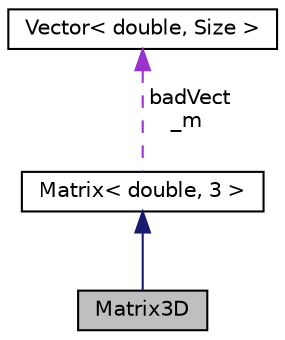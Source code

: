 digraph "Matrix3D"
{
 // LATEX_PDF_SIZE
  edge [fontname="Helvetica",fontsize="10",labelfontname="Helvetica",labelfontsize="10"];
  node [fontname="Helvetica",fontsize="10",shape=record];
  Node1 [label="Matrix3D",height=0.2,width=0.4,color="black", fillcolor="grey75", style="filled", fontcolor="black",tooltip=" "];
  Node2 -> Node1 [dir="back",color="midnightblue",fontsize="10",style="solid",fontname="Helvetica"];
  Node2 [label="Matrix\< double, 3 \>",height=0.2,width=0.4,color="black", fillcolor="white", style="filled",URL="$class_matrix.html",tooltip=" "];
  Node3 -> Node2 [dir="back",color="darkorchid3",fontsize="10",style="dashed",label=" badVect\n_m" ,fontname="Helvetica"];
  Node3 [label="Vector\< double, Size \>",height=0.2,width=0.4,color="black", fillcolor="white", style="filled",URL="$class_vector.html",tooltip=" "];
}
